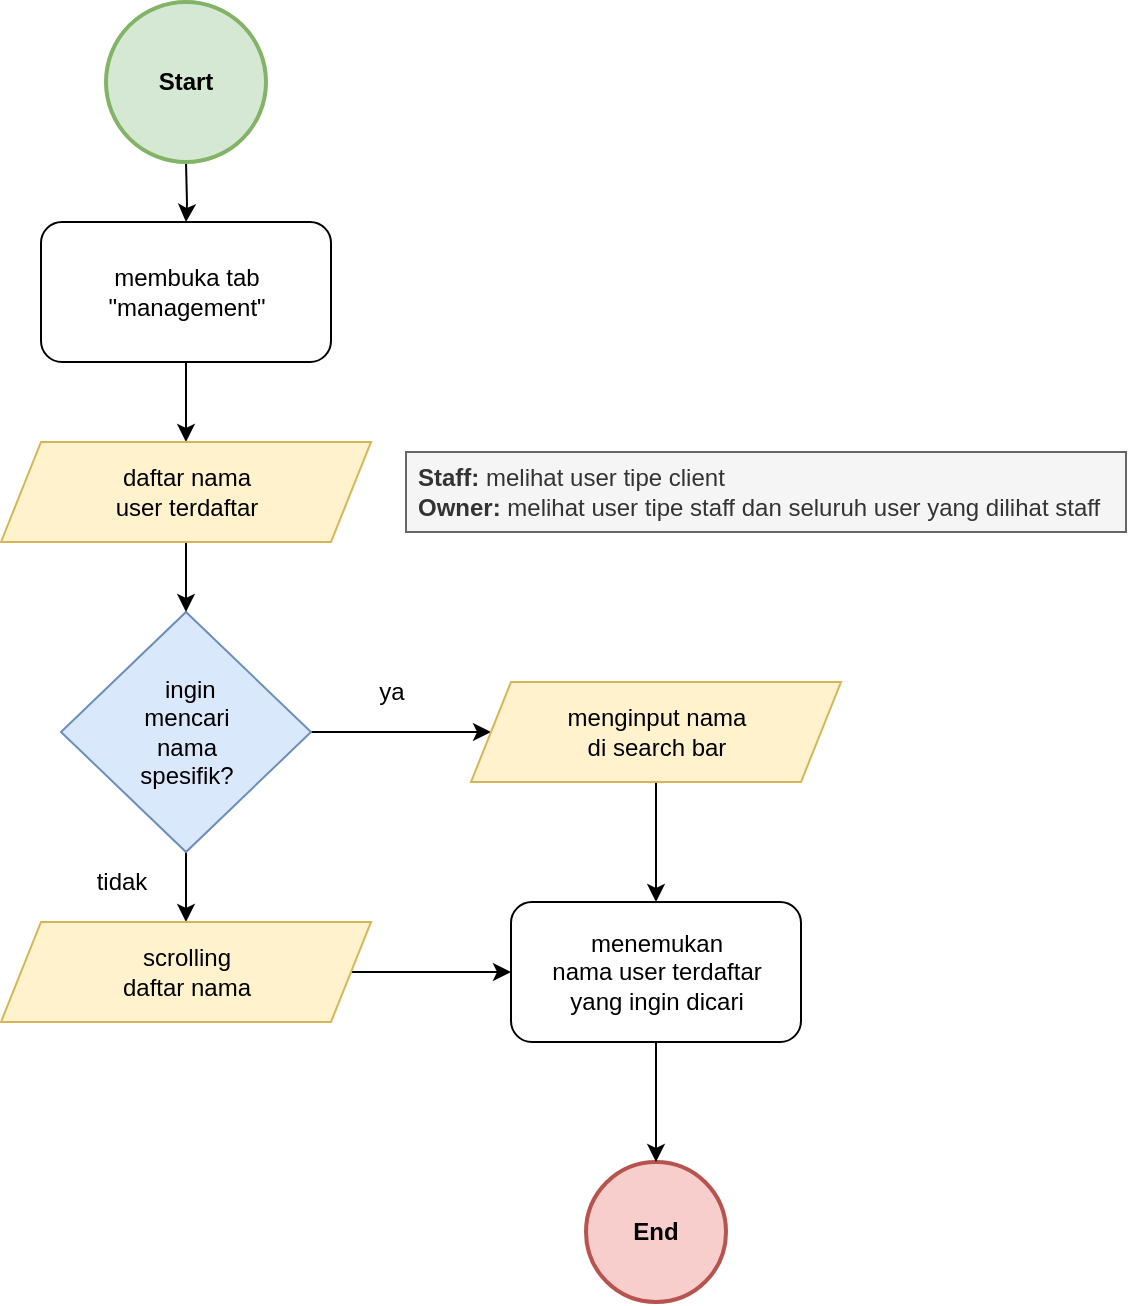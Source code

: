 <mxfile version="20.8.16" type="device"><diagram name="Page-1" id="sLxLiLpBHWBUvjGt1Uqn"><mxGraphModel dx="1108" dy="998" grid="1" gridSize="10" guides="1" tooltips="1" connect="1" arrows="1" fold="1" page="1" pageScale="1" pageWidth="850" pageHeight="1100" math="0" shadow="0"><root><mxCell id="0"/><mxCell id="1" parent="0"/><mxCell id="__waiYSDYJ9xH1EngcAq-1" value="End" style="ellipse;whiteSpace=wrap;html=1;aspect=fixed;fillColor=#f8cecc;strokeColor=#b85450;fontStyle=1;strokeWidth=2;" parent="1" vertex="1"><mxGeometry x="350" y="660" width="70" height="70" as="geometry"/></mxCell><mxCell id="__waiYSDYJ9xH1EngcAq-2" value="" style="edgeStyle=orthogonalEdgeStyle;rounded=0;orthogonalLoop=1;jettySize=auto;html=1;" parent="1" target="__waiYSDYJ9xH1EngcAq-12" edge="1"><mxGeometry relative="1" as="geometry"><mxPoint x="150" y="160" as="sourcePoint"/></mxGeometry></mxCell><mxCell id="__waiYSDYJ9xH1EngcAq-3" value="" style="edgeStyle=orthogonalEdgeStyle;rounded=0;orthogonalLoop=1;jettySize=auto;html=1;" parent="1" source="__waiYSDYJ9xH1EngcAq-5" target="__waiYSDYJ9xH1EngcAq-10" edge="1"><mxGeometry relative="1" as="geometry"/></mxCell><mxCell id="__waiYSDYJ9xH1EngcAq-4" value="" style="edgeStyle=orthogonalEdgeStyle;rounded=0;orthogonalLoop=1;jettySize=auto;html=1;" parent="1" source="__waiYSDYJ9xH1EngcAq-5" target="__waiYSDYJ9xH1EngcAq-16" edge="1"><mxGeometry relative="1" as="geometry"/></mxCell><mxCell id="__waiYSDYJ9xH1EngcAq-5" value="&amp;nbsp;ingin&lt;br&gt;mencari&lt;br&gt;nama&lt;br&gt;spesifik?" style="rhombus;whiteSpace=wrap;html=1;fillColor=#dae8fc;strokeColor=#6c8ebf;" parent="1" vertex="1"><mxGeometry x="87.5" y="385" width="125" height="120" as="geometry"/></mxCell><mxCell id="__waiYSDYJ9xH1EngcAq-8" value="ya" style="text;html=1;strokeColor=none;fillColor=none;align=center;verticalAlign=middle;whiteSpace=wrap;rounded=0;" parent="1" vertex="1"><mxGeometry x="222.5" y="410" width="60" height="30" as="geometry"/></mxCell><mxCell id="__waiYSDYJ9xH1EngcAq-9" value="" style="edgeStyle=orthogonalEdgeStyle;rounded=0;orthogonalLoop=1;jettySize=auto;html=1;" parent="1" source="__waiYSDYJ9xH1EngcAq-10" target="__waiYSDYJ9xH1EngcAq-14" edge="1"><mxGeometry relative="1" as="geometry"/></mxCell><mxCell id="__waiYSDYJ9xH1EngcAq-10" value="menginput nama&lt;br&gt;di search bar" style="shape=parallelogram;perimeter=parallelogramPerimeter;whiteSpace=wrap;html=1;fixedSize=1;strokeWidth=1;fillColor=#fff2cc;strokeColor=#d6b656;" parent="1" vertex="1"><mxGeometry x="292.5" y="420" width="185" height="50" as="geometry"/></mxCell><mxCell id="__waiYSDYJ9xH1EngcAq-11" value="" style="edgeStyle=orthogonalEdgeStyle;rounded=0;orthogonalLoop=1;jettySize=auto;html=1;" parent="1" source="__waiYSDYJ9xH1EngcAq-12" target="__waiYSDYJ9xH1EngcAq-20" edge="1"><mxGeometry relative="1" as="geometry"/></mxCell><mxCell id="__waiYSDYJ9xH1EngcAq-12" value="membuka tab&lt;br&gt;&quot;management&quot;" style="rounded=1;whiteSpace=wrap;html=1;fontSize=12;glass=0;strokeWidth=1;shadow=0;" parent="1" vertex="1"><mxGeometry x="77.5" y="190" width="145" height="70" as="geometry"/></mxCell><mxCell id="TTUDGmYtHtQg524wMWpF-1" style="edgeStyle=orthogonalEdgeStyle;rounded=0;orthogonalLoop=1;jettySize=auto;html=1;" edge="1" parent="1" source="__waiYSDYJ9xH1EngcAq-14" target="__waiYSDYJ9xH1EngcAq-1"><mxGeometry relative="1" as="geometry"/></mxCell><mxCell id="__waiYSDYJ9xH1EngcAq-14" value="menemukan&lt;br&gt;nama user terdaftar &lt;br&gt;yang ingin dicari" style="rounded=1;whiteSpace=wrap;html=1;fontSize=12;glass=0;strokeWidth=1;shadow=0;" parent="1" vertex="1"><mxGeometry x="312.5" y="530" width="145" height="70" as="geometry"/></mxCell><mxCell id="__waiYSDYJ9xH1EngcAq-15" value="" style="edgeStyle=orthogonalEdgeStyle;rounded=0;orthogonalLoop=1;jettySize=auto;html=1;" parent="1" source="__waiYSDYJ9xH1EngcAq-16" target="__waiYSDYJ9xH1EngcAq-14" edge="1"><mxGeometry relative="1" as="geometry"/></mxCell><mxCell id="__waiYSDYJ9xH1EngcAq-16" value="scrolling&lt;br&gt;daftar nama" style="shape=parallelogram;perimeter=parallelogramPerimeter;whiteSpace=wrap;html=1;fixedSize=1;strokeWidth=1;fillColor=#fff2cc;strokeColor=#d6b656;" parent="1" vertex="1"><mxGeometry x="57.5" y="540" width="185" height="50" as="geometry"/></mxCell><mxCell id="__waiYSDYJ9xH1EngcAq-17" value="tidak" style="text;html=1;strokeColor=none;fillColor=none;align=center;verticalAlign=middle;whiteSpace=wrap;rounded=0;" parent="1" vertex="1"><mxGeometry x="87.5" y="505" width="60" height="30" as="geometry"/></mxCell><mxCell id="__waiYSDYJ9xH1EngcAq-18" value="Start" style="ellipse;whiteSpace=wrap;html=1;fillColor=#d5e8d4;strokeColor=#82b366;strokeWidth=2;fontStyle=1" parent="1" vertex="1"><mxGeometry x="110" y="80" width="80" height="80" as="geometry"/></mxCell><mxCell id="__waiYSDYJ9xH1EngcAq-19" value="" style="edgeStyle=orthogonalEdgeStyle;rounded=0;orthogonalLoop=1;jettySize=auto;html=1;" parent="1" source="__waiYSDYJ9xH1EngcAq-20" target="__waiYSDYJ9xH1EngcAq-5" edge="1"><mxGeometry relative="1" as="geometry"/></mxCell><mxCell id="__waiYSDYJ9xH1EngcAq-20" value="daftar nama&lt;br&gt;user terdaftar" style="shape=parallelogram;perimeter=parallelogramPerimeter;whiteSpace=wrap;html=1;fixedSize=1;strokeWidth=1;fillColor=#fff2cc;strokeColor=#d6b656;" parent="1" vertex="1"><mxGeometry x="57.5" y="300" width="185" height="50" as="geometry"/></mxCell><mxCell id="CUrKmowz6jmR-sRAviNF-1" value="&lt;b&gt;Staff:&lt;/b&gt; melihat user tipe client&lt;br&gt;&lt;b&gt;Owner:&lt;/b&gt; melihat user tipe staff dan seluruh user yang dilihat staff" style="text;html=1;strokeColor=#666666;fillColor=#f5f5f5;align=left;verticalAlign=middle;whiteSpace=wrap;rounded=0;fontColor=#333333;perimeterSpacing=0;spacingLeft=4;" parent="1" vertex="1"><mxGeometry x="260" y="305" width="360" height="40" as="geometry"/></mxCell></root></mxGraphModel></diagram></mxfile>